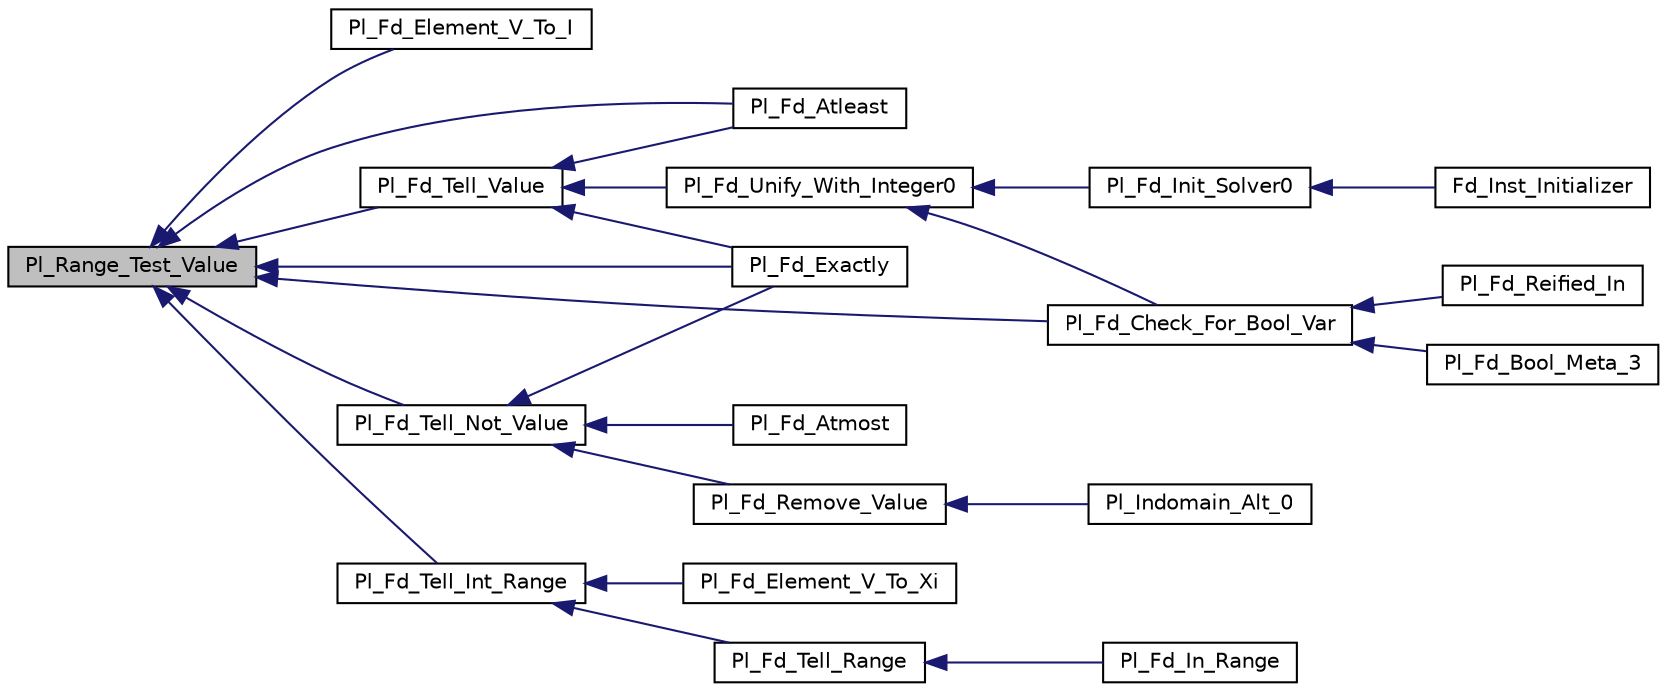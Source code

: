digraph "Pl_Range_Test_Value"
{
  edge [fontname="Helvetica",fontsize="10",labelfontname="Helvetica",labelfontsize="10"];
  node [fontname="Helvetica",fontsize="10",shape=record];
  rankdir="LR";
  Node1 [label="Pl_Range_Test_Value",height=0.2,width=0.4,color="black", fillcolor="grey75", style="filled", fontcolor="black"];
  Node1 -> Node2 [dir="back",color="midnightblue",fontsize="10",style="solid"];
  Node2 [label="Pl_Fd_Element_V_To_I",height=0.2,width=0.4,color="black", fillcolor="white", style="filled",URL="$fd__symbolic__c_8c.html#a5afad3e4cb3bc3a023226914e73ab634"];
  Node1 -> Node3 [dir="back",color="midnightblue",fontsize="10",style="solid"];
  Node3 [label="Pl_Fd_Atleast",height=0.2,width=0.4,color="black", fillcolor="white", style="filled",URL="$fd__symbolic__c_8c.html#a977a61a3266281802bc4de600a9ed638"];
  Node1 -> Node4 [dir="back",color="midnightblue",fontsize="10",style="solid"];
  Node4 [label="Pl_Fd_Exactly",height=0.2,width=0.4,color="black", fillcolor="white", style="filled",URL="$fd__symbolic__c_8c.html#a0f8909bc9eea2a259ff254d8b7028345"];
  Node1 -> Node5 [dir="back",color="midnightblue",fontsize="10",style="solid"];
  Node5 [label="Pl_Fd_Tell_Value",height=0.2,width=0.4,color="black", fillcolor="white", style="filled",URL="$fd__inst_8h.html#a0a8a46c82ba8e9c618492db1fb1e3c33"];
  Node5 -> Node3 [dir="back",color="midnightblue",fontsize="10",style="solid"];
  Node5 -> Node4 [dir="back",color="midnightblue",fontsize="10",style="solid"];
  Node5 -> Node6 [dir="back",color="midnightblue",fontsize="10",style="solid"];
  Node6 [label="Pl_Fd_Unify_With_Integer0",height=0.2,width=0.4,color="black", fillcolor="white", style="filled",URL="$fd__inst_8h.html#a1078e5a53fd57d0ad70002b49e7f9d69"];
  Node6 -> Node7 [dir="back",color="midnightblue",fontsize="10",style="solid"];
  Node7 [label="Pl_Fd_Init_Solver0",height=0.2,width=0.4,color="black", fillcolor="white", style="filled",URL="$fd__inst_8h.html#a44f365444a3bfdd0c1726453e421526d"];
  Node7 -> Node8 [dir="back",color="midnightblue",fontsize="10",style="solid"];
  Node8 [label="Fd_Inst_Initializer",height=0.2,width=0.4,color="black", fillcolor="white", style="filled",URL="$fd__inst_8c.html#a450739dfc97e7399a2e432739ac8d93c"];
  Node6 -> Node9 [dir="back",color="midnightblue",fontsize="10",style="solid"];
  Node9 [label="Pl_Fd_Check_For_Bool_Var",height=0.2,width=0.4,color="black", fillcolor="white", style="filled",URL="$fd__inst_8h.html#a48bfe26ff0c1846232e2c494c7746c5e"];
  Node9 -> Node10 [dir="back",color="midnightblue",fontsize="10",style="solid"];
  Node10 [label="Pl_Fd_Bool_Meta_3",height=0.2,width=0.4,color="black", fillcolor="white", style="filled",URL="$fd__bool__c_8c.html#af216d1fd11aff1fa2cb04c7ead09615f"];
  Node9 -> Node11 [dir="back",color="midnightblue",fontsize="10",style="solid"];
  Node11 [label="Pl_Fd_Reified_In",height=0.2,width=0.4,color="black", fillcolor="white", style="filled",URL="$fd__bool__c_8c.html#aad0a445c9905cdb15eeb91e0dc38c0dd"];
  Node1 -> Node12 [dir="back",color="midnightblue",fontsize="10",style="solid"];
  Node12 [label="Pl_Fd_Tell_Not_Value",height=0.2,width=0.4,color="black", fillcolor="white", style="filled",URL="$fd__inst_8h.html#a5f4ee4544f3e8b887ae1e8fac58d487d"];
  Node12 -> Node13 [dir="back",color="midnightblue",fontsize="10",style="solid"];
  Node13 [label="Pl_Fd_Atmost",height=0.2,width=0.4,color="black", fillcolor="white", style="filled",URL="$fd__symbolic__c_8c.html#ad54d9bb2f1465c52d49741f7f5a19ef1"];
  Node12 -> Node4 [dir="back",color="midnightblue",fontsize="10",style="solid"];
  Node12 -> Node14 [dir="back",color="midnightblue",fontsize="10",style="solid"];
  Node14 [label="Pl_Fd_Remove_Value",height=0.2,width=0.4,color="black", fillcolor="white", style="filled",URL="$fd__inst_8h.html#a48a34e9eac8f380cd08d6235dc8f025b"];
  Node14 -> Node15 [dir="back",color="midnightblue",fontsize="10",style="solid"];
  Node15 [label="Pl_Indomain_Alt_0",height=0.2,width=0.4,color="black", fillcolor="white", style="filled",URL="$fd__values__c_8c.html#a180ad373ea06757f95f7286c0de75fb0"];
  Node1 -> Node16 [dir="back",color="midnightblue",fontsize="10",style="solid"];
  Node16 [label="Pl_Fd_Tell_Int_Range",height=0.2,width=0.4,color="black", fillcolor="white", style="filled",URL="$fd__inst_8h.html#a6791502588ac26cd0ead3d6dfb47ed27"];
  Node16 -> Node17 [dir="back",color="midnightblue",fontsize="10",style="solid"];
  Node17 [label="Pl_Fd_Element_V_To_Xi",height=0.2,width=0.4,color="black", fillcolor="white", style="filled",URL="$fd__symbolic__c_8c.html#a973eafe617160ecababeafeb060d03ec"];
  Node16 -> Node18 [dir="back",color="midnightblue",fontsize="10",style="solid"];
  Node18 [label="Pl_Fd_Tell_Range",height=0.2,width=0.4,color="black", fillcolor="white", style="filled",URL="$fd__inst_8h.html#ab9c5efdca39e3f34ef344652781cfca0"];
  Node18 -> Node19 [dir="back",color="midnightblue",fontsize="10",style="solid"];
  Node19 [label="Pl_Fd_In_Range",height=0.2,width=0.4,color="black", fillcolor="white", style="filled",URL="$fd__inst_8h.html#afaac1046c28522b902125a330776ade9"];
  Node1 -> Node9 [dir="back",color="midnightblue",fontsize="10",style="solid"];
}
